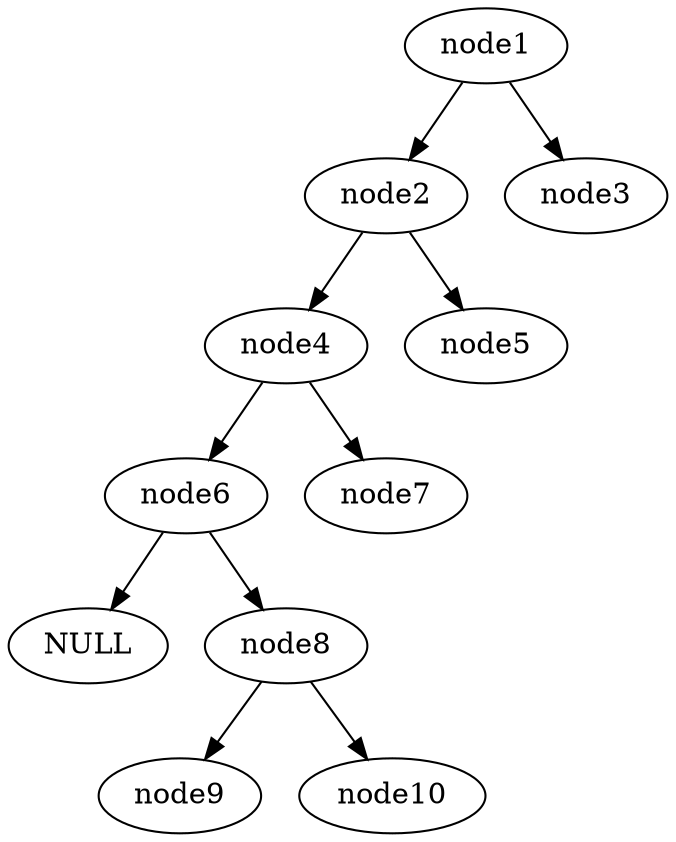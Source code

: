 digraph G{
	node1->{node2;node3};
	node2->{node4;node5};
	node4->{node6;node7};
	node6->{NULL;node8};
	node8->{node9;node10};
}
